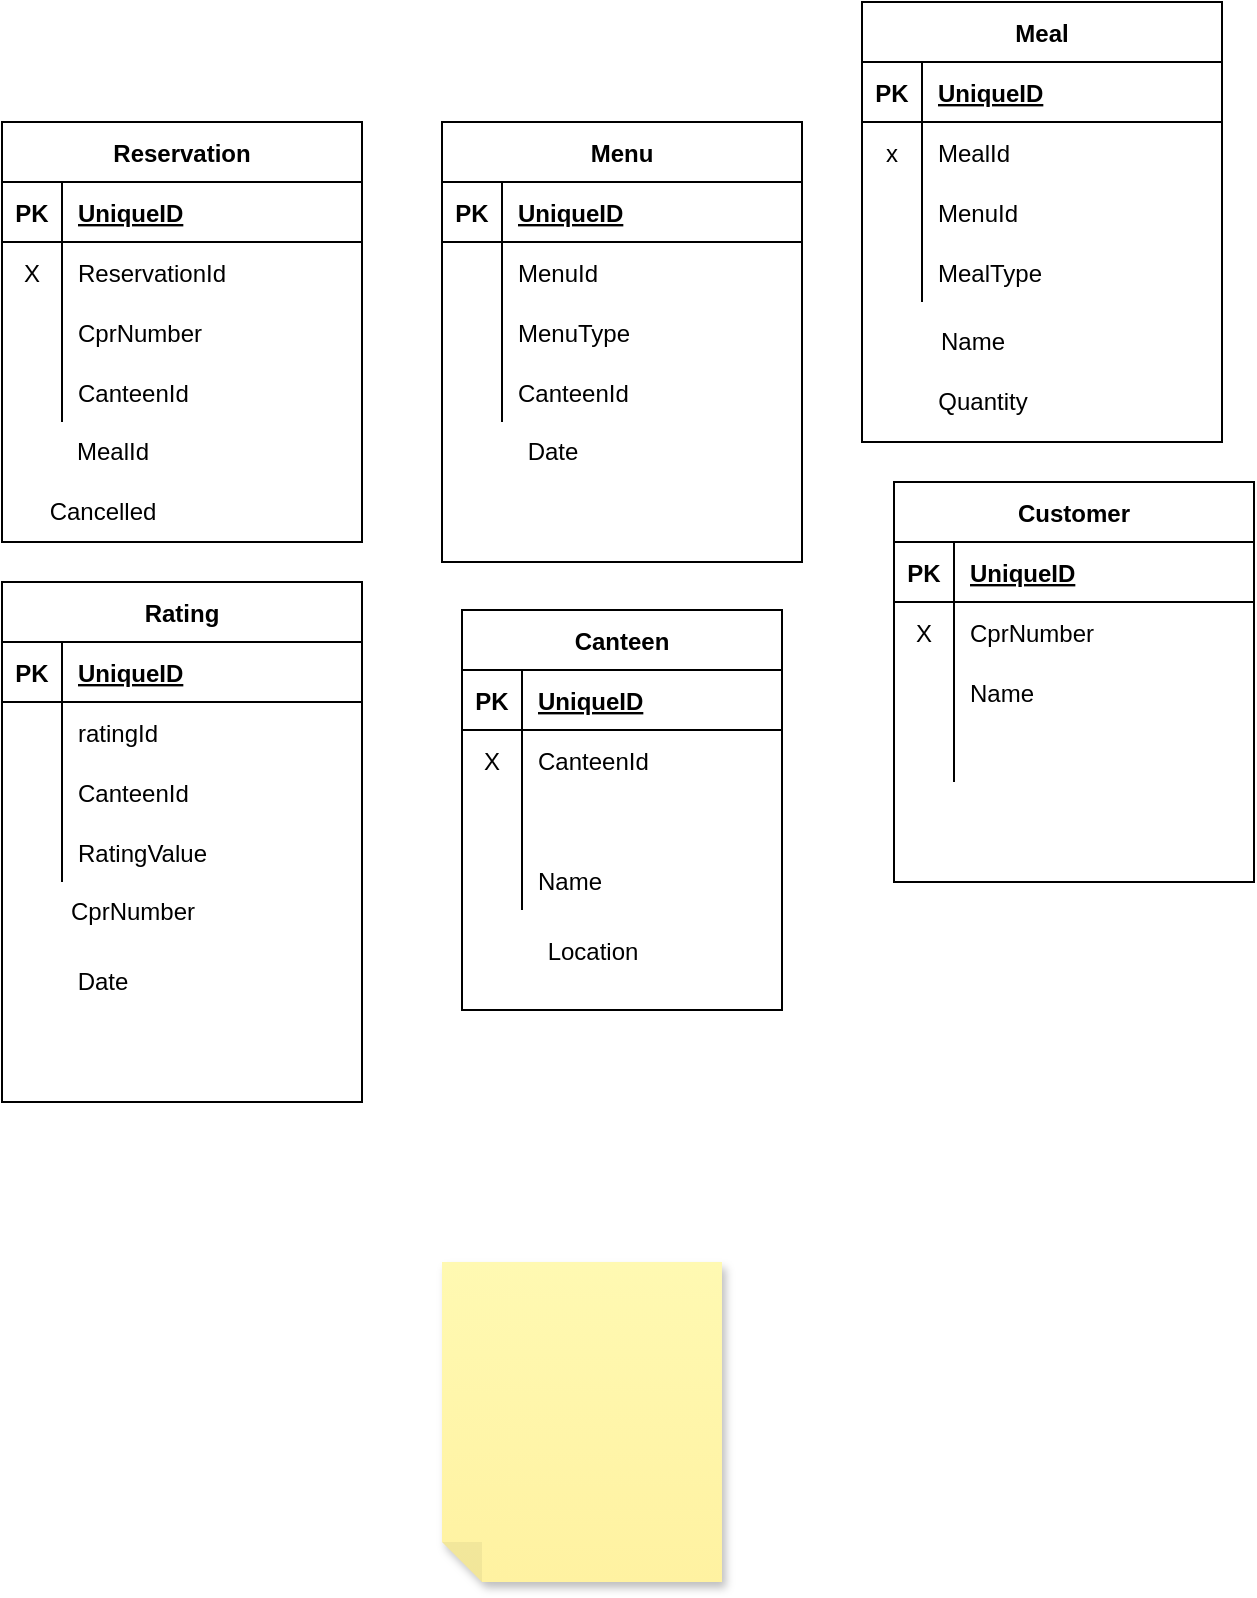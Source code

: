 <mxfile version="21.1.2" type="device">
  <diagram id="CEecbPHvoN-h4jdoS_yV" name="Page-1">
    <mxGraphModel dx="1870" dy="1596" grid="1" gridSize="10" guides="1" tooltips="1" connect="1" arrows="1" fold="1" page="1" pageScale="1" pageWidth="850" pageHeight="1100" math="0" shadow="0">
      <root>
        <mxCell id="0" />
        <mxCell id="1" parent="0" />
        <mxCell id="4U0EQAc-VsDxe6TAZPIU-1" value="Canteen" style="shape=table;startSize=30;container=1;collapsible=1;childLayout=tableLayout;fixedRows=1;rowLines=0;fontStyle=1;align=center;resizeLast=1;" parent="1" vertex="1">
          <mxGeometry x="210" y="224" width="160" height="200" as="geometry" />
        </mxCell>
        <mxCell id="4U0EQAc-VsDxe6TAZPIU-2" value="" style="shape=tableRow;horizontal=0;startSize=0;swimlaneHead=0;swimlaneBody=0;fillColor=none;collapsible=0;dropTarget=0;points=[[0,0.5],[1,0.5]];portConstraint=eastwest;top=0;left=0;right=0;bottom=1;" parent="4U0EQAc-VsDxe6TAZPIU-1" vertex="1">
          <mxGeometry y="30" width="160" height="30" as="geometry" />
        </mxCell>
        <mxCell id="4U0EQAc-VsDxe6TAZPIU-3" value="PK" style="shape=partialRectangle;connectable=0;fillColor=none;top=0;left=0;bottom=0;right=0;fontStyle=1;overflow=hidden;" parent="4U0EQAc-VsDxe6TAZPIU-2" vertex="1">
          <mxGeometry width="30" height="30" as="geometry">
            <mxRectangle width="30" height="30" as="alternateBounds" />
          </mxGeometry>
        </mxCell>
        <mxCell id="4U0EQAc-VsDxe6TAZPIU-4" value="UniqueID" style="shape=partialRectangle;connectable=0;fillColor=none;top=0;left=0;bottom=0;right=0;align=left;spacingLeft=6;fontStyle=5;overflow=hidden;" parent="4U0EQAc-VsDxe6TAZPIU-2" vertex="1">
          <mxGeometry x="30" width="130" height="30" as="geometry">
            <mxRectangle width="130" height="30" as="alternateBounds" />
          </mxGeometry>
        </mxCell>
        <mxCell id="4U0EQAc-VsDxe6TAZPIU-5" value="" style="shape=tableRow;horizontal=0;startSize=0;swimlaneHead=0;swimlaneBody=0;fillColor=none;collapsible=0;dropTarget=0;points=[[0,0.5],[1,0.5]];portConstraint=eastwest;top=0;left=0;right=0;bottom=0;" parent="4U0EQAc-VsDxe6TAZPIU-1" vertex="1">
          <mxGeometry y="60" width="160" height="30" as="geometry" />
        </mxCell>
        <mxCell id="4U0EQAc-VsDxe6TAZPIU-6" value="X" style="shape=partialRectangle;connectable=0;fillColor=none;top=0;left=0;bottom=0;right=0;editable=1;overflow=hidden;" parent="4U0EQAc-VsDxe6TAZPIU-5" vertex="1">
          <mxGeometry width="30" height="30" as="geometry">
            <mxRectangle width="30" height="30" as="alternateBounds" />
          </mxGeometry>
        </mxCell>
        <mxCell id="4U0EQAc-VsDxe6TAZPIU-7" value="CanteenId" style="shape=partialRectangle;connectable=0;fillColor=none;top=0;left=0;bottom=0;right=0;align=left;spacingLeft=6;overflow=hidden;" parent="4U0EQAc-VsDxe6TAZPIU-5" vertex="1">
          <mxGeometry x="30" width="130" height="30" as="geometry">
            <mxRectangle width="130" height="30" as="alternateBounds" />
          </mxGeometry>
        </mxCell>
        <mxCell id="4U0EQAc-VsDxe6TAZPIU-8" value="" style="shape=tableRow;horizontal=0;startSize=0;swimlaneHead=0;swimlaneBody=0;fillColor=none;collapsible=0;dropTarget=0;points=[[0,0.5],[1,0.5]];portConstraint=eastwest;top=0;left=0;right=0;bottom=0;" parent="4U0EQAc-VsDxe6TAZPIU-1" vertex="1">
          <mxGeometry y="90" width="160" height="30" as="geometry" />
        </mxCell>
        <mxCell id="4U0EQAc-VsDxe6TAZPIU-9" value="" style="shape=partialRectangle;connectable=0;fillColor=none;top=0;left=0;bottom=0;right=0;editable=1;overflow=hidden;" parent="4U0EQAc-VsDxe6TAZPIU-8" vertex="1">
          <mxGeometry width="30" height="30" as="geometry">
            <mxRectangle width="30" height="30" as="alternateBounds" />
          </mxGeometry>
        </mxCell>
        <mxCell id="4U0EQAc-VsDxe6TAZPIU-10" value="" style="shape=partialRectangle;connectable=0;fillColor=none;top=0;left=0;bottom=0;right=0;align=left;spacingLeft=6;overflow=hidden;" parent="4U0EQAc-VsDxe6TAZPIU-8" vertex="1">
          <mxGeometry x="30" width="130" height="30" as="geometry">
            <mxRectangle width="130" height="30" as="alternateBounds" />
          </mxGeometry>
        </mxCell>
        <mxCell id="4U0EQAc-VsDxe6TAZPIU-11" value="" style="shape=tableRow;horizontal=0;startSize=0;swimlaneHead=0;swimlaneBody=0;fillColor=none;collapsible=0;dropTarget=0;points=[[0,0.5],[1,0.5]];portConstraint=eastwest;top=0;left=0;right=0;bottom=0;" parent="4U0EQAc-VsDxe6TAZPIU-1" vertex="1">
          <mxGeometry y="120" width="160" height="30" as="geometry" />
        </mxCell>
        <mxCell id="4U0EQAc-VsDxe6TAZPIU-12" value="" style="shape=partialRectangle;connectable=0;fillColor=none;top=0;left=0;bottom=0;right=0;editable=1;overflow=hidden;" parent="4U0EQAc-VsDxe6TAZPIU-11" vertex="1">
          <mxGeometry width="30" height="30" as="geometry">
            <mxRectangle width="30" height="30" as="alternateBounds" />
          </mxGeometry>
        </mxCell>
        <mxCell id="4U0EQAc-VsDxe6TAZPIU-13" value="Name" style="shape=partialRectangle;connectable=0;fillColor=none;top=0;left=0;bottom=0;right=0;align=left;spacingLeft=6;overflow=hidden;" parent="4U0EQAc-VsDxe6TAZPIU-11" vertex="1">
          <mxGeometry x="30" width="130" height="30" as="geometry">
            <mxRectangle width="130" height="30" as="alternateBounds" />
          </mxGeometry>
        </mxCell>
        <mxCell id="4U0EQAc-VsDxe6TAZPIU-14" value="Customer" style="shape=table;startSize=30;container=1;collapsible=1;childLayout=tableLayout;fixedRows=1;rowLines=0;fontStyle=1;align=center;resizeLast=1;" parent="1" vertex="1">
          <mxGeometry x="426" y="160" width="180" height="200" as="geometry" />
        </mxCell>
        <mxCell id="4U0EQAc-VsDxe6TAZPIU-15" value="" style="shape=tableRow;horizontal=0;startSize=0;swimlaneHead=0;swimlaneBody=0;fillColor=none;collapsible=0;dropTarget=0;points=[[0,0.5],[1,0.5]];portConstraint=eastwest;top=0;left=0;right=0;bottom=1;" parent="4U0EQAc-VsDxe6TAZPIU-14" vertex="1">
          <mxGeometry y="30" width="180" height="30" as="geometry" />
        </mxCell>
        <mxCell id="4U0EQAc-VsDxe6TAZPIU-16" value="PK" style="shape=partialRectangle;connectable=0;fillColor=none;top=0;left=0;bottom=0;right=0;fontStyle=1;overflow=hidden;" parent="4U0EQAc-VsDxe6TAZPIU-15" vertex="1">
          <mxGeometry width="30" height="30" as="geometry">
            <mxRectangle width="30" height="30" as="alternateBounds" />
          </mxGeometry>
        </mxCell>
        <mxCell id="4U0EQAc-VsDxe6TAZPIU-17" value="UniqueID" style="shape=partialRectangle;connectable=0;fillColor=none;top=0;left=0;bottom=0;right=0;align=left;spacingLeft=6;fontStyle=5;overflow=hidden;" parent="4U0EQAc-VsDxe6TAZPIU-15" vertex="1">
          <mxGeometry x="30" width="150" height="30" as="geometry">
            <mxRectangle width="150" height="30" as="alternateBounds" />
          </mxGeometry>
        </mxCell>
        <mxCell id="4U0EQAc-VsDxe6TAZPIU-18" value="" style="shape=tableRow;horizontal=0;startSize=0;swimlaneHead=0;swimlaneBody=0;fillColor=none;collapsible=0;dropTarget=0;points=[[0,0.5],[1,0.5]];portConstraint=eastwest;top=0;left=0;right=0;bottom=0;" parent="4U0EQAc-VsDxe6TAZPIU-14" vertex="1">
          <mxGeometry y="60" width="180" height="30" as="geometry" />
        </mxCell>
        <mxCell id="4U0EQAc-VsDxe6TAZPIU-19" value="X" style="shape=partialRectangle;connectable=0;fillColor=none;top=0;left=0;bottom=0;right=0;editable=1;overflow=hidden;" parent="4U0EQAc-VsDxe6TAZPIU-18" vertex="1">
          <mxGeometry width="30" height="30" as="geometry">
            <mxRectangle width="30" height="30" as="alternateBounds" />
          </mxGeometry>
        </mxCell>
        <mxCell id="4U0EQAc-VsDxe6TAZPIU-20" value="CprNumber" style="shape=partialRectangle;connectable=0;fillColor=none;top=0;left=0;bottom=0;right=0;align=left;spacingLeft=6;overflow=hidden;" parent="4U0EQAc-VsDxe6TAZPIU-18" vertex="1">
          <mxGeometry x="30" width="150" height="30" as="geometry">
            <mxRectangle width="150" height="30" as="alternateBounds" />
          </mxGeometry>
        </mxCell>
        <mxCell id="4U0EQAc-VsDxe6TAZPIU-21" value="" style="shape=tableRow;horizontal=0;startSize=0;swimlaneHead=0;swimlaneBody=0;fillColor=none;collapsible=0;dropTarget=0;points=[[0,0.5],[1,0.5]];portConstraint=eastwest;top=0;left=0;right=0;bottom=0;" parent="4U0EQAc-VsDxe6TAZPIU-14" vertex="1">
          <mxGeometry y="90" width="180" height="30" as="geometry" />
        </mxCell>
        <mxCell id="4U0EQAc-VsDxe6TAZPIU-22" value="" style="shape=partialRectangle;connectable=0;fillColor=none;top=0;left=0;bottom=0;right=0;editable=1;overflow=hidden;" parent="4U0EQAc-VsDxe6TAZPIU-21" vertex="1">
          <mxGeometry width="30" height="30" as="geometry">
            <mxRectangle width="30" height="30" as="alternateBounds" />
          </mxGeometry>
        </mxCell>
        <mxCell id="4U0EQAc-VsDxe6TAZPIU-23" value="Name" style="shape=partialRectangle;connectable=0;fillColor=none;top=0;left=0;bottom=0;right=0;align=left;spacingLeft=6;overflow=hidden;" parent="4U0EQAc-VsDxe6TAZPIU-21" vertex="1">
          <mxGeometry x="30" width="150" height="30" as="geometry">
            <mxRectangle width="150" height="30" as="alternateBounds" />
          </mxGeometry>
        </mxCell>
        <mxCell id="4U0EQAc-VsDxe6TAZPIU-24" value="" style="shape=tableRow;horizontal=0;startSize=0;swimlaneHead=0;swimlaneBody=0;fillColor=none;collapsible=0;dropTarget=0;points=[[0,0.5],[1,0.5]];portConstraint=eastwest;top=0;left=0;right=0;bottom=0;" parent="4U0EQAc-VsDxe6TAZPIU-14" vertex="1">
          <mxGeometry y="120" width="180" height="30" as="geometry" />
        </mxCell>
        <mxCell id="4U0EQAc-VsDxe6TAZPIU-25" value="" style="shape=partialRectangle;connectable=0;fillColor=none;top=0;left=0;bottom=0;right=0;editable=1;overflow=hidden;" parent="4U0EQAc-VsDxe6TAZPIU-24" vertex="1">
          <mxGeometry width="30" height="30" as="geometry">
            <mxRectangle width="30" height="30" as="alternateBounds" />
          </mxGeometry>
        </mxCell>
        <mxCell id="4U0EQAc-VsDxe6TAZPIU-26" value="" style="shape=partialRectangle;connectable=0;fillColor=none;top=0;left=0;bottom=0;right=0;align=left;spacingLeft=6;overflow=hidden;" parent="4U0EQAc-VsDxe6TAZPIU-24" vertex="1">
          <mxGeometry x="30" width="150" height="30" as="geometry">
            <mxRectangle width="150" height="30" as="alternateBounds" />
          </mxGeometry>
        </mxCell>
        <mxCell id="4U0EQAc-VsDxe6TAZPIU-27" value="Rating" style="shape=table;startSize=30;container=1;collapsible=1;childLayout=tableLayout;fixedRows=1;rowLines=0;fontStyle=1;align=center;resizeLast=1;" parent="1" vertex="1">
          <mxGeometry x="-20" y="210" width="180" height="260" as="geometry" />
        </mxCell>
        <mxCell id="4U0EQAc-VsDxe6TAZPIU-28" value="" style="shape=tableRow;horizontal=0;startSize=0;swimlaneHead=0;swimlaneBody=0;fillColor=none;collapsible=0;dropTarget=0;points=[[0,0.5],[1,0.5]];portConstraint=eastwest;top=0;left=0;right=0;bottom=1;" parent="4U0EQAc-VsDxe6TAZPIU-27" vertex="1">
          <mxGeometry y="30" width="180" height="30" as="geometry" />
        </mxCell>
        <mxCell id="4U0EQAc-VsDxe6TAZPIU-29" value="PK" style="shape=partialRectangle;connectable=0;fillColor=none;top=0;left=0;bottom=0;right=0;fontStyle=1;overflow=hidden;" parent="4U0EQAc-VsDxe6TAZPIU-28" vertex="1">
          <mxGeometry width="30" height="30" as="geometry">
            <mxRectangle width="30" height="30" as="alternateBounds" />
          </mxGeometry>
        </mxCell>
        <mxCell id="4U0EQAc-VsDxe6TAZPIU-30" value="UniqueID" style="shape=partialRectangle;connectable=0;fillColor=none;top=0;left=0;bottom=0;right=0;align=left;spacingLeft=6;fontStyle=5;overflow=hidden;" parent="4U0EQAc-VsDxe6TAZPIU-28" vertex="1">
          <mxGeometry x="30" width="150" height="30" as="geometry">
            <mxRectangle width="150" height="30" as="alternateBounds" />
          </mxGeometry>
        </mxCell>
        <mxCell id="4U0EQAc-VsDxe6TAZPIU-31" value="" style="shape=tableRow;horizontal=0;startSize=0;swimlaneHead=0;swimlaneBody=0;fillColor=none;collapsible=0;dropTarget=0;points=[[0,0.5],[1,0.5]];portConstraint=eastwest;top=0;left=0;right=0;bottom=0;" parent="4U0EQAc-VsDxe6TAZPIU-27" vertex="1">
          <mxGeometry y="60" width="180" height="30" as="geometry" />
        </mxCell>
        <mxCell id="4U0EQAc-VsDxe6TAZPIU-32" value="" style="shape=partialRectangle;connectable=0;fillColor=none;top=0;left=0;bottom=0;right=0;editable=1;overflow=hidden;" parent="4U0EQAc-VsDxe6TAZPIU-31" vertex="1">
          <mxGeometry width="30" height="30" as="geometry">
            <mxRectangle width="30" height="30" as="alternateBounds" />
          </mxGeometry>
        </mxCell>
        <mxCell id="4U0EQAc-VsDxe6TAZPIU-33" value="ratingId" style="shape=partialRectangle;connectable=0;fillColor=none;top=0;left=0;bottom=0;right=0;align=left;spacingLeft=6;overflow=hidden;" parent="4U0EQAc-VsDxe6TAZPIU-31" vertex="1">
          <mxGeometry x="30" width="150" height="30" as="geometry">
            <mxRectangle width="150" height="30" as="alternateBounds" />
          </mxGeometry>
        </mxCell>
        <mxCell id="4U0EQAc-VsDxe6TAZPIU-34" value="" style="shape=tableRow;horizontal=0;startSize=0;swimlaneHead=0;swimlaneBody=0;fillColor=none;collapsible=0;dropTarget=0;points=[[0,0.5],[1,0.5]];portConstraint=eastwest;top=0;left=0;right=0;bottom=0;" parent="4U0EQAc-VsDxe6TAZPIU-27" vertex="1">
          <mxGeometry y="90" width="180" height="30" as="geometry" />
        </mxCell>
        <mxCell id="4U0EQAc-VsDxe6TAZPIU-35" value="" style="shape=partialRectangle;connectable=0;fillColor=none;top=0;left=0;bottom=0;right=0;editable=1;overflow=hidden;" parent="4U0EQAc-VsDxe6TAZPIU-34" vertex="1">
          <mxGeometry width="30" height="30" as="geometry">
            <mxRectangle width="30" height="30" as="alternateBounds" />
          </mxGeometry>
        </mxCell>
        <mxCell id="4U0EQAc-VsDxe6TAZPIU-36" value="CanteenId" style="shape=partialRectangle;connectable=0;fillColor=none;top=0;left=0;bottom=0;right=0;align=left;spacingLeft=6;overflow=hidden;" parent="4U0EQAc-VsDxe6TAZPIU-34" vertex="1">
          <mxGeometry x="30" width="150" height="30" as="geometry">
            <mxRectangle width="150" height="30" as="alternateBounds" />
          </mxGeometry>
        </mxCell>
        <mxCell id="4U0EQAc-VsDxe6TAZPIU-37" value="" style="shape=tableRow;horizontal=0;startSize=0;swimlaneHead=0;swimlaneBody=0;fillColor=none;collapsible=0;dropTarget=0;points=[[0,0.5],[1,0.5]];portConstraint=eastwest;top=0;left=0;right=0;bottom=0;" parent="4U0EQAc-VsDxe6TAZPIU-27" vertex="1">
          <mxGeometry y="120" width="180" height="30" as="geometry" />
        </mxCell>
        <mxCell id="4U0EQAc-VsDxe6TAZPIU-38" value="" style="shape=partialRectangle;connectable=0;fillColor=none;top=0;left=0;bottom=0;right=0;editable=1;overflow=hidden;" parent="4U0EQAc-VsDxe6TAZPIU-37" vertex="1">
          <mxGeometry width="30" height="30" as="geometry">
            <mxRectangle width="30" height="30" as="alternateBounds" />
          </mxGeometry>
        </mxCell>
        <mxCell id="4U0EQAc-VsDxe6TAZPIU-39" value="RatingValue" style="shape=partialRectangle;connectable=0;fillColor=none;top=0;left=0;bottom=0;right=0;align=left;spacingLeft=6;overflow=hidden;" parent="4U0EQAc-VsDxe6TAZPIU-37" vertex="1">
          <mxGeometry x="30" width="150" height="30" as="geometry">
            <mxRectangle width="150" height="30" as="alternateBounds" />
          </mxGeometry>
        </mxCell>
        <mxCell id="4U0EQAc-VsDxe6TAZPIU-40" value="Reservation" style="shape=table;startSize=30;container=1;collapsible=1;childLayout=tableLayout;fixedRows=1;rowLines=0;fontStyle=1;align=center;resizeLast=1;" parent="1" vertex="1">
          <mxGeometry x="-20" y="-20" width="180" height="210" as="geometry" />
        </mxCell>
        <mxCell id="4U0EQAc-VsDxe6TAZPIU-41" value="" style="shape=tableRow;horizontal=0;startSize=0;swimlaneHead=0;swimlaneBody=0;fillColor=none;collapsible=0;dropTarget=0;points=[[0,0.5],[1,0.5]];portConstraint=eastwest;top=0;left=0;right=0;bottom=1;" parent="4U0EQAc-VsDxe6TAZPIU-40" vertex="1">
          <mxGeometry y="30" width="180" height="30" as="geometry" />
        </mxCell>
        <mxCell id="4U0EQAc-VsDxe6TAZPIU-42" value="PK" style="shape=partialRectangle;connectable=0;fillColor=none;top=0;left=0;bottom=0;right=0;fontStyle=1;overflow=hidden;" parent="4U0EQAc-VsDxe6TAZPIU-41" vertex="1">
          <mxGeometry width="30" height="30" as="geometry">
            <mxRectangle width="30" height="30" as="alternateBounds" />
          </mxGeometry>
        </mxCell>
        <mxCell id="4U0EQAc-VsDxe6TAZPIU-43" value="UniqueID" style="shape=partialRectangle;connectable=0;fillColor=none;top=0;left=0;bottom=0;right=0;align=left;spacingLeft=6;fontStyle=5;overflow=hidden;" parent="4U0EQAc-VsDxe6TAZPIU-41" vertex="1">
          <mxGeometry x="30" width="150" height="30" as="geometry">
            <mxRectangle width="150" height="30" as="alternateBounds" />
          </mxGeometry>
        </mxCell>
        <mxCell id="4U0EQAc-VsDxe6TAZPIU-44" value="" style="shape=tableRow;horizontal=0;startSize=0;swimlaneHead=0;swimlaneBody=0;fillColor=none;collapsible=0;dropTarget=0;points=[[0,0.5],[1,0.5]];portConstraint=eastwest;top=0;left=0;right=0;bottom=0;" parent="4U0EQAc-VsDxe6TAZPIU-40" vertex="1">
          <mxGeometry y="60" width="180" height="30" as="geometry" />
        </mxCell>
        <mxCell id="4U0EQAc-VsDxe6TAZPIU-45" value="X" style="shape=partialRectangle;connectable=0;fillColor=none;top=0;left=0;bottom=0;right=0;editable=1;overflow=hidden;" parent="4U0EQAc-VsDxe6TAZPIU-44" vertex="1">
          <mxGeometry width="30" height="30" as="geometry">
            <mxRectangle width="30" height="30" as="alternateBounds" />
          </mxGeometry>
        </mxCell>
        <mxCell id="4U0EQAc-VsDxe6TAZPIU-46" value="ReservationId" style="shape=partialRectangle;connectable=0;fillColor=none;top=0;left=0;bottom=0;right=0;align=left;spacingLeft=6;overflow=hidden;" parent="4U0EQAc-VsDxe6TAZPIU-44" vertex="1">
          <mxGeometry x="30" width="150" height="30" as="geometry">
            <mxRectangle width="150" height="30" as="alternateBounds" />
          </mxGeometry>
        </mxCell>
        <mxCell id="4U0EQAc-VsDxe6TAZPIU-47" value="" style="shape=tableRow;horizontal=0;startSize=0;swimlaneHead=0;swimlaneBody=0;fillColor=none;collapsible=0;dropTarget=0;points=[[0,0.5],[1,0.5]];portConstraint=eastwest;top=0;left=0;right=0;bottom=0;" parent="4U0EQAc-VsDxe6TAZPIU-40" vertex="1">
          <mxGeometry y="90" width="180" height="30" as="geometry" />
        </mxCell>
        <mxCell id="4U0EQAc-VsDxe6TAZPIU-48" value="" style="shape=partialRectangle;connectable=0;fillColor=none;top=0;left=0;bottom=0;right=0;editable=1;overflow=hidden;" parent="4U0EQAc-VsDxe6TAZPIU-47" vertex="1">
          <mxGeometry width="30" height="30" as="geometry">
            <mxRectangle width="30" height="30" as="alternateBounds" />
          </mxGeometry>
        </mxCell>
        <mxCell id="4U0EQAc-VsDxe6TAZPIU-49" value="CprNumber" style="shape=partialRectangle;connectable=0;fillColor=none;top=0;left=0;bottom=0;right=0;align=left;spacingLeft=6;overflow=hidden;" parent="4U0EQAc-VsDxe6TAZPIU-47" vertex="1">
          <mxGeometry x="30" width="150" height="30" as="geometry">
            <mxRectangle width="150" height="30" as="alternateBounds" />
          </mxGeometry>
        </mxCell>
        <mxCell id="4U0EQAc-VsDxe6TAZPIU-50" value="" style="shape=tableRow;horizontal=0;startSize=0;swimlaneHead=0;swimlaneBody=0;fillColor=none;collapsible=0;dropTarget=0;points=[[0,0.5],[1,0.5]];portConstraint=eastwest;top=0;left=0;right=0;bottom=0;" parent="4U0EQAc-VsDxe6TAZPIU-40" vertex="1">
          <mxGeometry y="120" width="180" height="30" as="geometry" />
        </mxCell>
        <mxCell id="4U0EQAc-VsDxe6TAZPIU-51" value="" style="shape=partialRectangle;connectable=0;fillColor=none;top=0;left=0;bottom=0;right=0;editable=1;overflow=hidden;" parent="4U0EQAc-VsDxe6TAZPIU-50" vertex="1">
          <mxGeometry width="30" height="30" as="geometry">
            <mxRectangle width="30" height="30" as="alternateBounds" />
          </mxGeometry>
        </mxCell>
        <mxCell id="4U0EQAc-VsDxe6TAZPIU-52" value="CanteenId" style="shape=partialRectangle;connectable=0;fillColor=none;top=0;left=0;bottom=0;right=0;align=left;spacingLeft=6;overflow=hidden;" parent="4U0EQAc-VsDxe6TAZPIU-50" vertex="1">
          <mxGeometry x="30" width="150" height="30" as="geometry">
            <mxRectangle width="150" height="30" as="alternateBounds" />
          </mxGeometry>
        </mxCell>
        <mxCell id="4U0EQAc-VsDxe6TAZPIU-53" value="Menu" style="shape=table;startSize=30;container=1;collapsible=1;childLayout=tableLayout;fixedRows=1;rowLines=0;fontStyle=1;align=center;resizeLast=1;" parent="1" vertex="1">
          <mxGeometry x="200" y="-20" width="180" height="220" as="geometry" />
        </mxCell>
        <mxCell id="4U0EQAc-VsDxe6TAZPIU-54" value="" style="shape=tableRow;horizontal=0;startSize=0;swimlaneHead=0;swimlaneBody=0;fillColor=none;collapsible=0;dropTarget=0;points=[[0,0.5],[1,0.5]];portConstraint=eastwest;top=0;left=0;right=0;bottom=1;" parent="4U0EQAc-VsDxe6TAZPIU-53" vertex="1">
          <mxGeometry y="30" width="180" height="30" as="geometry" />
        </mxCell>
        <mxCell id="4U0EQAc-VsDxe6TAZPIU-55" value="PK" style="shape=partialRectangle;connectable=0;fillColor=none;top=0;left=0;bottom=0;right=0;fontStyle=1;overflow=hidden;" parent="4U0EQAc-VsDxe6TAZPIU-54" vertex="1">
          <mxGeometry width="30" height="30" as="geometry">
            <mxRectangle width="30" height="30" as="alternateBounds" />
          </mxGeometry>
        </mxCell>
        <mxCell id="4U0EQAc-VsDxe6TAZPIU-56" value="UniqueID" style="shape=partialRectangle;connectable=0;fillColor=none;top=0;left=0;bottom=0;right=0;align=left;spacingLeft=6;fontStyle=5;overflow=hidden;" parent="4U0EQAc-VsDxe6TAZPIU-54" vertex="1">
          <mxGeometry x="30" width="150" height="30" as="geometry">
            <mxRectangle width="150" height="30" as="alternateBounds" />
          </mxGeometry>
        </mxCell>
        <mxCell id="4U0EQAc-VsDxe6TAZPIU-57" value="" style="shape=tableRow;horizontal=0;startSize=0;swimlaneHead=0;swimlaneBody=0;fillColor=none;collapsible=0;dropTarget=0;points=[[0,0.5],[1,0.5]];portConstraint=eastwest;top=0;left=0;right=0;bottom=0;" parent="4U0EQAc-VsDxe6TAZPIU-53" vertex="1">
          <mxGeometry y="60" width="180" height="30" as="geometry" />
        </mxCell>
        <mxCell id="4U0EQAc-VsDxe6TAZPIU-58" value="" style="shape=partialRectangle;connectable=0;fillColor=none;top=0;left=0;bottom=0;right=0;editable=1;overflow=hidden;" parent="4U0EQAc-VsDxe6TAZPIU-57" vertex="1">
          <mxGeometry width="30" height="30" as="geometry">
            <mxRectangle width="30" height="30" as="alternateBounds" />
          </mxGeometry>
        </mxCell>
        <mxCell id="4U0EQAc-VsDxe6TAZPIU-59" value="MenuId" style="shape=partialRectangle;connectable=0;fillColor=none;top=0;left=0;bottom=0;right=0;align=left;spacingLeft=6;overflow=hidden;" parent="4U0EQAc-VsDxe6TAZPIU-57" vertex="1">
          <mxGeometry x="30" width="150" height="30" as="geometry">
            <mxRectangle width="150" height="30" as="alternateBounds" />
          </mxGeometry>
        </mxCell>
        <mxCell id="4U0EQAc-VsDxe6TAZPIU-60" value="" style="shape=tableRow;horizontal=0;startSize=0;swimlaneHead=0;swimlaneBody=0;fillColor=none;collapsible=0;dropTarget=0;points=[[0,0.5],[1,0.5]];portConstraint=eastwest;top=0;left=0;right=0;bottom=0;" parent="4U0EQAc-VsDxe6TAZPIU-53" vertex="1">
          <mxGeometry y="90" width="180" height="30" as="geometry" />
        </mxCell>
        <mxCell id="4U0EQAc-VsDxe6TAZPIU-61" value="" style="shape=partialRectangle;connectable=0;fillColor=none;top=0;left=0;bottom=0;right=0;editable=1;overflow=hidden;" parent="4U0EQAc-VsDxe6TAZPIU-60" vertex="1">
          <mxGeometry width="30" height="30" as="geometry">
            <mxRectangle width="30" height="30" as="alternateBounds" />
          </mxGeometry>
        </mxCell>
        <mxCell id="4U0EQAc-VsDxe6TAZPIU-62" value="MenuType" style="shape=partialRectangle;connectable=0;fillColor=none;top=0;left=0;bottom=0;right=0;align=left;spacingLeft=6;overflow=hidden;" parent="4U0EQAc-VsDxe6TAZPIU-60" vertex="1">
          <mxGeometry x="30" width="150" height="30" as="geometry">
            <mxRectangle width="150" height="30" as="alternateBounds" />
          </mxGeometry>
        </mxCell>
        <mxCell id="4U0EQAc-VsDxe6TAZPIU-63" value="" style="shape=tableRow;horizontal=0;startSize=0;swimlaneHead=0;swimlaneBody=0;fillColor=none;collapsible=0;dropTarget=0;points=[[0,0.5],[1,0.5]];portConstraint=eastwest;top=0;left=0;right=0;bottom=0;" parent="4U0EQAc-VsDxe6TAZPIU-53" vertex="1">
          <mxGeometry y="120" width="180" height="30" as="geometry" />
        </mxCell>
        <mxCell id="4U0EQAc-VsDxe6TAZPIU-64" value="" style="shape=partialRectangle;connectable=0;fillColor=none;top=0;left=0;bottom=0;right=0;editable=1;overflow=hidden;" parent="4U0EQAc-VsDxe6TAZPIU-63" vertex="1">
          <mxGeometry width="30" height="30" as="geometry">
            <mxRectangle width="30" height="30" as="alternateBounds" />
          </mxGeometry>
        </mxCell>
        <mxCell id="4U0EQAc-VsDxe6TAZPIU-65" value="CanteenId" style="shape=partialRectangle;connectable=0;fillColor=none;top=0;left=0;bottom=0;right=0;align=left;spacingLeft=6;overflow=hidden;" parent="4U0EQAc-VsDxe6TAZPIU-63" vertex="1">
          <mxGeometry x="30" width="150" height="30" as="geometry">
            <mxRectangle width="150" height="30" as="alternateBounds" />
          </mxGeometry>
        </mxCell>
        <mxCell id="4U0EQAc-VsDxe6TAZPIU-66" value="Meal" style="shape=table;startSize=30;container=1;collapsible=1;childLayout=tableLayout;fixedRows=1;rowLines=0;fontStyle=1;align=center;resizeLast=1;" parent="1" vertex="1">
          <mxGeometry x="410" y="-80" width="180" height="220" as="geometry" />
        </mxCell>
        <mxCell id="4U0EQAc-VsDxe6TAZPIU-67" value="" style="shape=tableRow;horizontal=0;startSize=0;swimlaneHead=0;swimlaneBody=0;fillColor=none;collapsible=0;dropTarget=0;points=[[0,0.5],[1,0.5]];portConstraint=eastwest;top=0;left=0;right=0;bottom=1;" parent="4U0EQAc-VsDxe6TAZPIU-66" vertex="1">
          <mxGeometry y="30" width="180" height="30" as="geometry" />
        </mxCell>
        <mxCell id="4U0EQAc-VsDxe6TAZPIU-68" value="PK" style="shape=partialRectangle;connectable=0;fillColor=none;top=0;left=0;bottom=0;right=0;fontStyle=1;overflow=hidden;" parent="4U0EQAc-VsDxe6TAZPIU-67" vertex="1">
          <mxGeometry width="30" height="30" as="geometry">
            <mxRectangle width="30" height="30" as="alternateBounds" />
          </mxGeometry>
        </mxCell>
        <mxCell id="4U0EQAc-VsDxe6TAZPIU-69" value="UniqueID" style="shape=partialRectangle;connectable=0;fillColor=none;top=0;left=0;bottom=0;right=0;align=left;spacingLeft=6;fontStyle=5;overflow=hidden;" parent="4U0EQAc-VsDxe6TAZPIU-67" vertex="1">
          <mxGeometry x="30" width="150" height="30" as="geometry">
            <mxRectangle width="150" height="30" as="alternateBounds" />
          </mxGeometry>
        </mxCell>
        <mxCell id="4U0EQAc-VsDxe6TAZPIU-70" value="" style="shape=tableRow;horizontal=0;startSize=0;swimlaneHead=0;swimlaneBody=0;fillColor=none;collapsible=0;dropTarget=0;points=[[0,0.5],[1,0.5]];portConstraint=eastwest;top=0;left=0;right=0;bottom=0;" parent="4U0EQAc-VsDxe6TAZPIU-66" vertex="1">
          <mxGeometry y="60" width="180" height="30" as="geometry" />
        </mxCell>
        <mxCell id="4U0EQAc-VsDxe6TAZPIU-71" value="x" style="shape=partialRectangle;connectable=0;fillColor=none;top=0;left=0;bottom=0;right=0;editable=1;overflow=hidden;" parent="4U0EQAc-VsDxe6TAZPIU-70" vertex="1">
          <mxGeometry width="30" height="30" as="geometry">
            <mxRectangle width="30" height="30" as="alternateBounds" />
          </mxGeometry>
        </mxCell>
        <mxCell id="4U0EQAc-VsDxe6TAZPIU-72" value="MealId" style="shape=partialRectangle;connectable=0;fillColor=none;top=0;left=0;bottom=0;right=0;align=left;spacingLeft=6;overflow=hidden;" parent="4U0EQAc-VsDxe6TAZPIU-70" vertex="1">
          <mxGeometry x="30" width="150" height="30" as="geometry">
            <mxRectangle width="150" height="30" as="alternateBounds" />
          </mxGeometry>
        </mxCell>
        <mxCell id="4U0EQAc-VsDxe6TAZPIU-73" value="" style="shape=tableRow;horizontal=0;startSize=0;swimlaneHead=0;swimlaneBody=0;fillColor=none;collapsible=0;dropTarget=0;points=[[0,0.5],[1,0.5]];portConstraint=eastwest;top=0;left=0;right=0;bottom=0;" parent="4U0EQAc-VsDxe6TAZPIU-66" vertex="1">
          <mxGeometry y="90" width="180" height="30" as="geometry" />
        </mxCell>
        <mxCell id="4U0EQAc-VsDxe6TAZPIU-74" value="" style="shape=partialRectangle;connectable=0;fillColor=none;top=0;left=0;bottom=0;right=0;editable=1;overflow=hidden;" parent="4U0EQAc-VsDxe6TAZPIU-73" vertex="1">
          <mxGeometry width="30" height="30" as="geometry">
            <mxRectangle width="30" height="30" as="alternateBounds" />
          </mxGeometry>
        </mxCell>
        <mxCell id="4U0EQAc-VsDxe6TAZPIU-75" value="MenuId" style="shape=partialRectangle;connectable=0;fillColor=none;top=0;left=0;bottom=0;right=0;align=left;spacingLeft=6;overflow=hidden;" parent="4U0EQAc-VsDxe6TAZPIU-73" vertex="1">
          <mxGeometry x="30" width="150" height="30" as="geometry">
            <mxRectangle width="150" height="30" as="alternateBounds" />
          </mxGeometry>
        </mxCell>
        <mxCell id="4U0EQAc-VsDxe6TAZPIU-76" value="" style="shape=tableRow;horizontal=0;startSize=0;swimlaneHead=0;swimlaneBody=0;fillColor=none;collapsible=0;dropTarget=0;points=[[0,0.5],[1,0.5]];portConstraint=eastwest;top=0;left=0;right=0;bottom=0;" parent="4U0EQAc-VsDxe6TAZPIU-66" vertex="1">
          <mxGeometry y="120" width="180" height="30" as="geometry" />
        </mxCell>
        <mxCell id="4U0EQAc-VsDxe6TAZPIU-77" value="" style="shape=partialRectangle;connectable=0;fillColor=none;top=0;left=0;bottom=0;right=0;editable=1;overflow=hidden;" parent="4U0EQAc-VsDxe6TAZPIU-76" vertex="1">
          <mxGeometry width="30" height="30" as="geometry">
            <mxRectangle width="30" height="30" as="alternateBounds" />
          </mxGeometry>
        </mxCell>
        <mxCell id="4U0EQAc-VsDxe6TAZPIU-78" value="MealType" style="shape=partialRectangle;connectable=0;fillColor=none;top=0;left=0;bottom=0;right=0;align=left;spacingLeft=6;overflow=hidden;" parent="4U0EQAc-VsDxe6TAZPIU-76" vertex="1">
          <mxGeometry x="30" width="150" height="30" as="geometry">
            <mxRectangle width="150" height="30" as="alternateBounds" />
          </mxGeometry>
        </mxCell>
        <mxCell id="4U0EQAc-VsDxe6TAZPIU-79" value="Location" style="text;html=1;align=center;verticalAlign=middle;resizable=0;points=[];autosize=1;strokeColor=none;fillColor=none;" parent="1" vertex="1">
          <mxGeometry x="240" y="380" width="70" height="30" as="geometry" />
        </mxCell>
        <mxCell id="4U0EQAc-VsDxe6TAZPIU-80" value="Date" style="text;html=1;align=center;verticalAlign=middle;resizable=0;points=[];autosize=1;strokeColor=none;fillColor=none;" parent="1" vertex="1">
          <mxGeometry x="5" y="395" width="50" height="30" as="geometry" />
        </mxCell>
        <mxCell id="4U0EQAc-VsDxe6TAZPIU-81" value="CprNumber" style="text;html=1;align=center;verticalAlign=middle;resizable=0;points=[];autosize=1;strokeColor=none;fillColor=none;" parent="1" vertex="1">
          <mxGeometry y="360" width="90" height="30" as="geometry" />
        </mxCell>
        <mxCell id="4U0EQAc-VsDxe6TAZPIU-84" value="MealId" style="text;html=1;align=center;verticalAlign=middle;resizable=0;points=[];autosize=1;strokeColor=none;fillColor=none;" parent="1" vertex="1">
          <mxGeometry x="5" y="130" width="60" height="30" as="geometry" />
        </mxCell>
        <mxCell id="4U0EQAc-VsDxe6TAZPIU-85" value="Date" style="text;html=1;align=center;verticalAlign=middle;resizable=0;points=[];autosize=1;strokeColor=none;fillColor=none;" parent="1" vertex="1">
          <mxGeometry x="230" y="130" width="50" height="30" as="geometry" />
        </mxCell>
        <mxCell id="4U0EQAc-VsDxe6TAZPIU-87" value="Name" style="text;html=1;align=center;verticalAlign=middle;resizable=0;points=[];autosize=1;strokeColor=none;fillColor=none;" parent="1" vertex="1">
          <mxGeometry x="435" y="75" width="60" height="30" as="geometry" />
        </mxCell>
        <mxCell id="4U0EQAc-VsDxe6TAZPIU-89" value="" style="shape=note;whiteSpace=wrap;html=1;backgroundOutline=1;fontColor=#000000;darkOpacity=0.05;fillColor=#FFF9B2;strokeColor=none;fillStyle=solid;direction=west;gradientDirection=north;gradientColor=#FFF2A1;shadow=1;size=20;pointerEvents=1;" parent="1" vertex="1">
          <mxGeometry x="200" y="550" width="140" height="160" as="geometry" />
        </mxCell>
        <mxCell id="4U0EQAc-VsDxe6TAZPIU-90" value="Quantity" style="text;html=1;align=center;verticalAlign=middle;resizable=0;points=[];autosize=1;strokeColor=none;fillColor=none;" parent="1" vertex="1">
          <mxGeometry x="435" y="105" width="70" height="30" as="geometry" />
        </mxCell>
        <mxCell id="4U0EQAc-VsDxe6TAZPIU-91" value="Cancelled" style="text;html=1;align=center;verticalAlign=middle;resizable=0;points=[];autosize=1;strokeColor=none;fillColor=none;" parent="1" vertex="1">
          <mxGeometry x="-10" y="160" width="80" height="30" as="geometry" />
        </mxCell>
      </root>
    </mxGraphModel>
  </diagram>
</mxfile>
